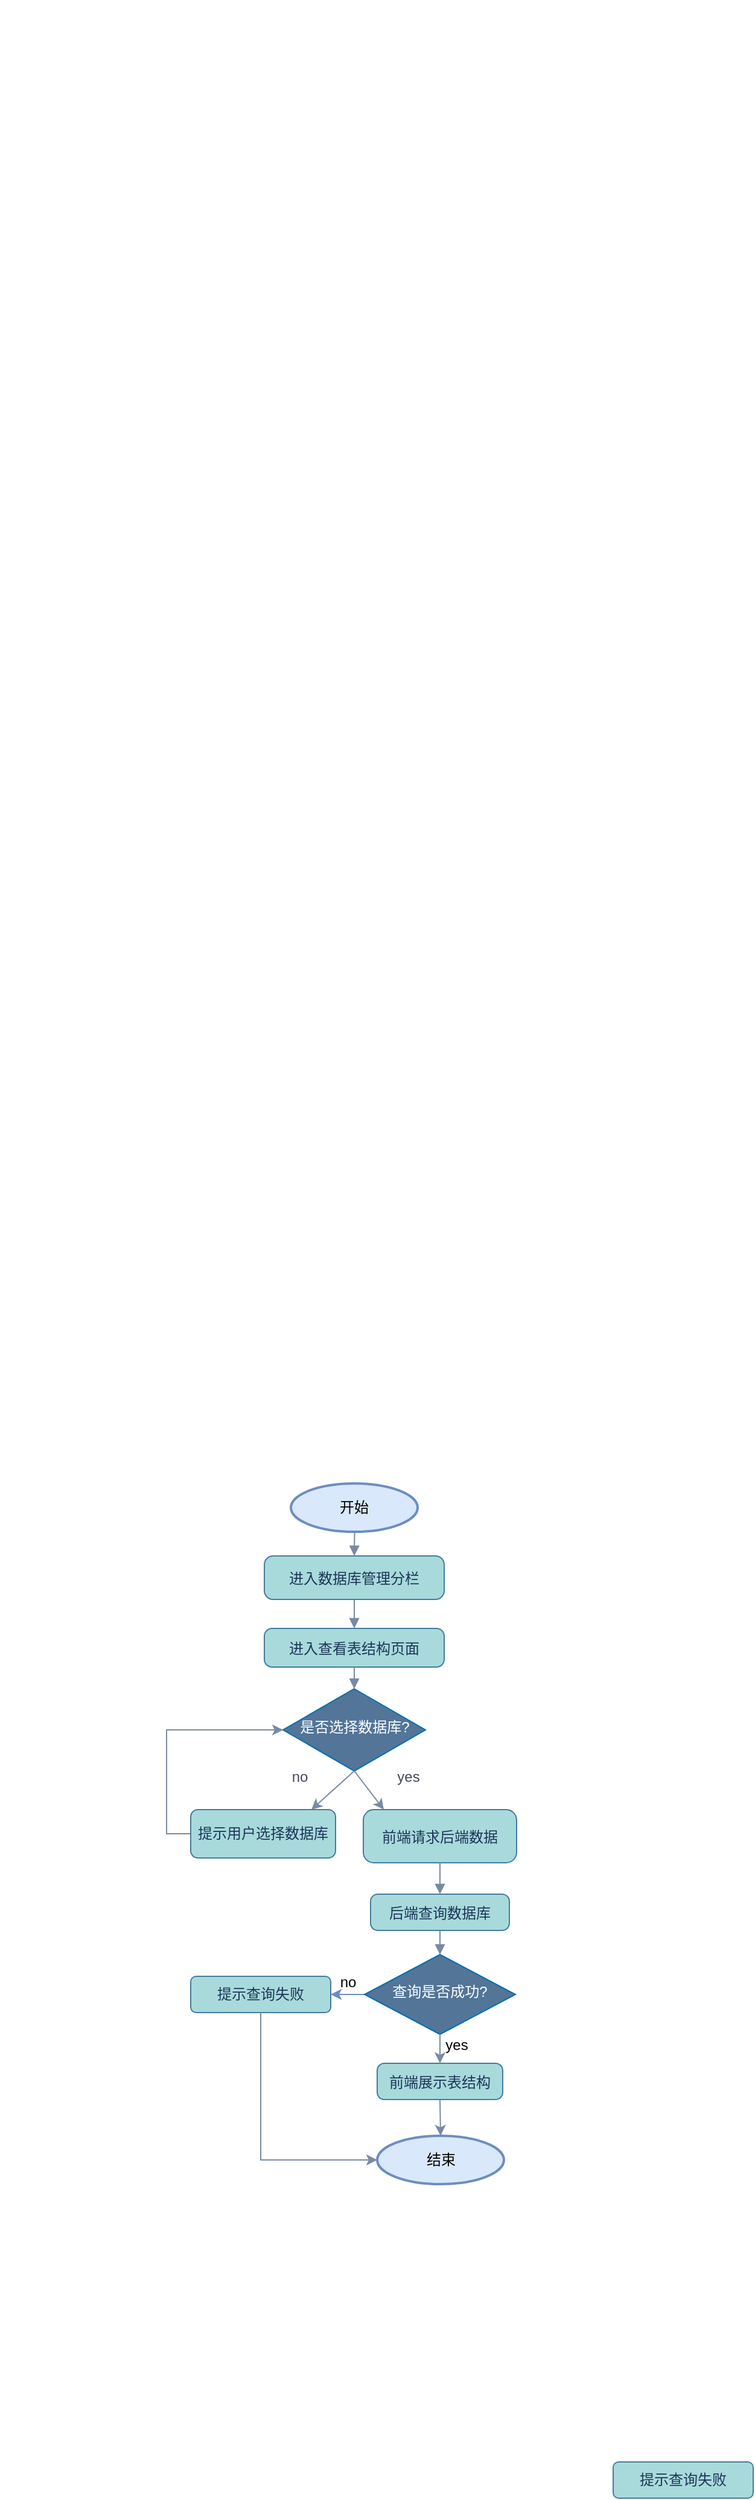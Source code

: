 <mxfile version="26.2.1">
  <diagram name="第 1 页" id="5jYpzlWKnVkxn2_NL3Rs">
    <mxGraphModel dx="119395" dy="98901" grid="1" gridSize="10" guides="1" tooltips="1" connect="1" arrows="1" fold="1" page="1" pageScale="1" pageWidth="827" pageHeight="1169" math="0" shadow="0" adaptiveColors="auto">
      <root>
        <mxCell id="0" />
        <mxCell id="1" parent="0" />
        <mxCell id="6RRrWqq5OotgPy2Kbosw-12" style="labelBackgroundColor=none;fontColor=default;strokeColor=#788AA3;" parent="1" edge="1" />
        <mxCell id="6RRrWqq5OotgPy2Kbosw-13" style="labelBackgroundColor=none;fontColor=default;strokeColor=#788AA3;" parent="1" edge="1" />
        <mxCell id="6RRrWqq5OotgPy2Kbosw-14" style="labelBackgroundColor=none;fontColor=default;strokeColor=#788AA3;" parent="1" edge="1" />
        <mxCell id="6RRrWqq5OotgPy2Kbosw-15" style="labelBackgroundColor=none;fontColor=default;strokeColor=#788AA3;" parent="1" edge="1" />
        <mxCell id="6RRrWqq5OotgPy2Kbosw-16" style="labelBackgroundColor=none;fontColor=default;strokeColor=#788AA3;" parent="1" edge="1" />
        <mxCell id="6RRrWqq5OotgPy2Kbosw-17" style="labelBackgroundColor=none;fontColor=default;strokeColor=#788AA3;" parent="1" edge="1" />
        <mxCell id="6RRrWqq5OotgPy2Kbosw-18" style="labelBackgroundColor=none;fontColor=default;strokeColor=#788AA3;" parent="1" edge="1" />
        <mxCell id="6RRrWqq5OotgPy2Kbosw-19" style="labelBackgroundColor=none;fontColor=default;strokeColor=#788AA3;" parent="1" edge="1" />
        <mxCell id="6RRrWqq5OotgPy2Kbosw-20" style="labelBackgroundColor=none;fontColor=default;strokeColor=#788AA3;" parent="1" edge="1" />
        <mxCell id="6RRrWqq5OotgPy2Kbosw-21" style="labelBackgroundColor=none;fontColor=default;strokeColor=#788AA3;" parent="1" edge="1" />
        <mxCell id="6RRrWqq5OotgPy2Kbosw-22" style="labelBackgroundColor=none;fontColor=default;strokeColor=#788AA3;" parent="1" edge="1" />
        <mxCell id="6RRrWqq5OotgPy2Kbosw-23" style="labelBackgroundColor=none;fontColor=default;strokeColor=#788AA3;" parent="1" edge="1" />
        <mxCell id="6RRrWqq5OotgPy2Kbosw-35" style="labelBackgroundColor=none;fontColor=default;strokeColor=#788AA3;" parent="1" edge="1" />
        <mxCell id="6RRrWqq5OotgPy2Kbosw-36" style="labelBackgroundColor=none;fontColor=default;strokeColor=#788AA3;" parent="1" edge="1" />
        <mxCell id="6RRrWqq5OotgPy2Kbosw-37" style="labelBackgroundColor=none;fontColor=default;strokeColor=#788AA3;" parent="1" edge="1" />
        <mxCell id="6RRrWqq5OotgPy2Kbosw-38" style="labelBackgroundColor=none;fontColor=default;strokeColor=#788AA3;" parent="1" edge="1" />
        <mxCell id="6RRrWqq5OotgPy2Kbosw-39" style="labelBackgroundColor=none;fontColor=default;strokeColor=#788AA3;" parent="1" edge="1" />
        <mxCell id="6RRrWqq5OotgPy2Kbosw-40" style="labelBackgroundColor=none;fontColor=default;strokeColor=#788AA3;" parent="1" edge="1" />
        <mxCell id="6RRrWqq5OotgPy2Kbosw-41" style="labelBackgroundColor=none;fontColor=default;strokeColor=#788AA3;" parent="1" edge="1" />
        <mxCell id="6RRrWqq5OotgPy2Kbosw-42" style="labelBackgroundColor=none;fontColor=default;strokeColor=#788AA3;" parent="1" edge="1" />
        <mxCell id="6RRrWqq5OotgPy2Kbosw-43" style="labelBackgroundColor=none;fontColor=default;strokeColor=#788AA3;" parent="1" edge="1" />
        <mxCell id="6RRrWqq5OotgPy2Kbosw-44" style="labelBackgroundColor=none;fontColor=default;strokeColor=#788AA3;" parent="1" edge="1" />
        <mxCell id="6RRrWqq5OotgPy2Kbosw-45" style="labelBackgroundColor=none;fontColor=default;strokeColor=#788AA3;" parent="1" edge="1" />
        <mxCell id="6RRrWqq5OotgPy2Kbosw-46" style="labelBackgroundColor=none;fontColor=default;strokeColor=#788AA3;" parent="1" edge="1" />
        <mxCell id="6RRrWqq5OotgPy2Kbosw-61" value="进入数据库管理分栏" style="rounded=1;arcSize=20;strokeWidth=1;labelBackgroundColor=none;fillColor=#A8DADC;strokeColor=#457B9D;fontColor=#1D3557;shadow=0;glass=0;align=center;verticalAlign=middle;fontFamily=Helvetica;fontSize=12;" parent="1" vertex="1">
          <mxGeometry x="211" y="1280" width="149" height="36" as="geometry" />
        </mxCell>
        <mxCell id="6RRrWqq5OotgPy2Kbosw-62" value="进入查看表结构页面" style="rounded=1;arcSize=20;strokeWidth=1;labelBackgroundColor=none;fillColor=#A8DADC;strokeColor=#457B9D;fontColor=#1D3557;shadow=0;glass=0;align=center;verticalAlign=middle;fontFamily=Helvetica;fontSize=12;" parent="1" vertex="1">
          <mxGeometry x="211" y="1340" width="149" height="32" as="geometry" />
        </mxCell>
        <mxCell id="6RRrWqq5OotgPy2Kbosw-63" value="是否选择数据库?" style="rhombus;strokeWidth=1;whiteSpace=wrap;labelBackgroundColor=none;fillColor=light-dark(#527598, #2566a8);strokeColor=#006EAF;fontColor=#ffffff;shadow=0;align=center;verticalAlign=middle;spacingTop=-4;spacing=6;fontFamily=Helvetica;fontSize=12;" parent="1" vertex="1">
          <mxGeometry x="226.5" y="1390" width="118" height="68" as="geometry" />
        </mxCell>
        <mxCell id="6RRrWqq5OotgPy2Kbosw-84" style="edgeStyle=orthogonalEdgeStyle;rounded=0;orthogonalLoop=1;jettySize=auto;html=1;exitX=0;exitY=0.5;exitDx=0;exitDy=0;entryX=0;entryY=0.5;entryDx=0;entryDy=0;labelBackgroundColor=none;fontColor=default;strokeColor=#788AA3;" parent="1" source="6RRrWqq5OotgPy2Kbosw-64" target="6RRrWqq5OotgPy2Kbosw-63" edge="1">
          <mxGeometry relative="1" as="geometry" />
        </mxCell>
        <mxCell id="6RRrWqq5OotgPy2Kbosw-64" value="提示用户选择数据库" style="whiteSpace=wrap;strokeWidth=1;labelBackgroundColor=none;fillColor=#A8DADC;strokeColor=#457B9D;fontColor=#1D3557;rounded=1;shadow=0;glass=0;align=center;verticalAlign=middle;fontFamily=Helvetica;fontSize=12;" parent="1" vertex="1">
          <mxGeometry x="150" y="1490" width="120" height="40" as="geometry" />
        </mxCell>
        <mxCell id="6RRrWqq5OotgPy2Kbosw-65" value="前端请求后端数据" style="rounded=1;arcSize=20;strokeWidth=1;labelBackgroundColor=none;fillColor=#A8DADC;strokeColor=#457B9D;fontColor=#1D3557;shadow=0;glass=0;align=center;verticalAlign=middle;fontFamily=Helvetica;fontSize=12;" parent="1" vertex="1">
          <mxGeometry x="293" y="1490" width="127" height="44" as="geometry" />
        </mxCell>
        <mxCell id="6RRrWqq5OotgPy2Kbosw-66" value="后端查询数据库" style="rounded=1;arcSize=20;strokeWidth=1;labelBackgroundColor=none;fillColor=#A8DADC;strokeColor=#457B9D;fontColor=#1D3557;shadow=0;glass=0;align=center;verticalAlign=middle;fontFamily=Helvetica;fontSize=12;" parent="1" vertex="1">
          <mxGeometry x="299" y="1560" width="115" height="30" as="geometry" />
        </mxCell>
        <mxCell id="DYMHffVStmV1VNd8eyx--11" style="edgeStyle=orthogonalEdgeStyle;rounded=0;orthogonalLoop=1;jettySize=auto;html=1;exitX=0;exitY=0.5;exitDx=0;exitDy=0;fillColor=#dae8fc;strokeColor=#6c8ebf;entryX=1;entryY=0.5;entryDx=0;entryDy=0;" edge="1" parent="1" source="6RRrWqq5OotgPy2Kbosw-67" target="6RRrWqq5OotgPy2Kbosw-68">
          <mxGeometry relative="1" as="geometry">
            <mxPoint x="260" y="1683" as="targetPoint" />
          </mxGeometry>
        </mxCell>
        <mxCell id="6RRrWqq5OotgPy2Kbosw-67" value="查询是否成功?" style="rhombus;strokeWidth=1;whiteSpace=wrap;labelBackgroundColor=none;fillColor=light-dark(#527598, #2566a8);strokeColor=#006EAF;fontColor=#ffffff;shadow=0;align=center;verticalAlign=middle;spacingTop=-4;spacing=6;fontFamily=Helvetica;fontSize=12;" parent="1" vertex="1">
          <mxGeometry x="294" y="1610" width="125" height="66" as="geometry" />
        </mxCell>
        <mxCell id="6RRrWqq5OotgPy2Kbosw-68" value="提示查询失败" style="whiteSpace=wrap;strokeWidth=1;labelBackgroundColor=none;fillColor=#A8DADC;strokeColor=#457B9D;fontColor=#1D3557;rounded=1;shadow=0;glass=0;align=center;verticalAlign=middle;fontFamily=Helvetica;fontSize=12;" parent="1" vertex="1">
          <mxGeometry x="150" y="1628" width="116" height="30" as="geometry" />
        </mxCell>
        <mxCell id="6RRrWqq5OotgPy2Kbosw-69" value="前端展示表结构" style="rounded=1;arcSize=20;strokeWidth=1;labelBackgroundColor=none;fillColor=#A8DADC;strokeColor=#457B9D;fontColor=#1D3557;shadow=0;glass=0;align=center;verticalAlign=middle;fontFamily=Helvetica;fontSize=12;" parent="1" vertex="1">
          <mxGeometry x="304.5" y="1700" width="104" height="30" as="geometry" />
        </mxCell>
        <mxCell id="6RRrWqq5OotgPy2Kbosw-71" value="" style="curved=1;startArrow=none;endArrow=block;entryX=0.5;entryY=0;rounded=0;labelBackgroundColor=none;fontColor=default;strokeColor=#788AA3;" parent="1" target="6RRrWqq5OotgPy2Kbosw-61" edge="1">
          <mxGeometry relative="1" as="geometry">
            <Array as="points" />
            <mxPoint x="286" y="1240" as="sourcePoint" />
          </mxGeometry>
        </mxCell>
        <mxCell id="6RRrWqq5OotgPy2Kbosw-72" value="" style="curved=1;startArrow=none;endArrow=block;exitX=0.5;exitY=1;entryX=0.5;entryY=0;rounded=0;labelBackgroundColor=none;fontColor=default;strokeColor=#788AA3;" parent="1" source="6RRrWqq5OotgPy2Kbosw-61" target="6RRrWqq5OotgPy2Kbosw-62" edge="1">
          <mxGeometry relative="1" as="geometry">
            <Array as="points" />
          </mxGeometry>
        </mxCell>
        <mxCell id="6RRrWqq5OotgPy2Kbosw-73" value="" style="curved=1;startArrow=none;endArrow=block;exitX=0.5;exitY=1;entryX=0.5;entryY=0;rounded=0;labelBackgroundColor=none;fontColor=default;strokeColor=#788AA3;" parent="1" source="6RRrWqq5OotgPy2Kbosw-62" target="6RRrWqq5OotgPy2Kbosw-63" edge="1">
          <mxGeometry relative="1" as="geometry">
            <Array as="points" />
          </mxGeometry>
        </mxCell>
        <mxCell id="6RRrWqq5OotgPy2Kbosw-76" value="" style="curved=1;startArrow=none;endArrow=block;exitX=0.5;exitY=1.01;entryX=0.5;entryY=0.01;rounded=0;labelBackgroundColor=none;fontColor=default;strokeColor=#788AA3;" parent="1" source="6RRrWqq5OotgPy2Kbosw-65" target="6RRrWqq5OotgPy2Kbosw-66" edge="1">
          <mxGeometry relative="1" as="geometry">
            <Array as="points" />
          </mxGeometry>
        </mxCell>
        <mxCell id="6RRrWqq5OotgPy2Kbosw-77" value="" style="curved=1;startArrow=none;endArrow=block;exitX=0.5;exitY=1.01;entryX=0.5;entryY=0;rounded=0;labelBackgroundColor=none;fontColor=default;strokeColor=#788AA3;" parent="1" source="6RRrWqq5OotgPy2Kbosw-66" target="6RRrWqq5OotgPy2Kbosw-67" edge="1">
          <mxGeometry relative="1" as="geometry">
            <Array as="points" />
          </mxGeometry>
        </mxCell>
        <mxCell id="6RRrWqq5OotgPy2Kbosw-93" value="" style="endArrow=classic;html=1;rounded=0;strokeColor=#788AA3;fontColor=#46495D;fillColor=#B2C9AB;exitX=0.5;exitY=1;exitDx=0;exitDy=0;entryX=0.5;entryY=0;entryDx=0;entryDy=0;" parent="1" source="6RRrWqq5OotgPy2Kbosw-67" target="6RRrWqq5OotgPy2Kbosw-69" edge="1">
          <mxGeometry width="50" height="50" relative="1" as="geometry">
            <mxPoint x="550" y="1700" as="sourcePoint" />
            <mxPoint x="520" y="1750" as="targetPoint" />
          </mxGeometry>
        </mxCell>
        <mxCell id="6RRrWqq5OotgPy2Kbosw-96" value="" style="endArrow=classic;html=1;rounded=0;strokeColor=#788AA3;fontColor=#46495D;fillColor=#B2C9AB;exitX=0.5;exitY=1;exitDx=0;exitDy=0;" parent="1" source="6RRrWqq5OotgPy2Kbosw-63" edge="1">
          <mxGeometry width="50" height="50" relative="1" as="geometry">
            <mxPoint x="260" y="1450" as="sourcePoint" />
            <mxPoint x="250" y="1490" as="targetPoint" />
          </mxGeometry>
        </mxCell>
        <mxCell id="6RRrWqq5OotgPy2Kbosw-97" value="" style="endArrow=classic;html=1;rounded=0;strokeColor=#788AA3;fontColor=#46495D;fillColor=#B2C9AB;exitX=0.5;exitY=1;exitDx=0;exitDy=0;" parent="1" source="6RRrWqq5OotgPy2Kbosw-63" edge="1">
          <mxGeometry width="50" height="50" relative="1" as="geometry">
            <mxPoint x="270" y="1460" as="sourcePoint" />
            <mxPoint x="310" y="1490" as="targetPoint" />
          </mxGeometry>
        </mxCell>
        <mxCell id="6RRrWqq5OotgPy2Kbosw-99" value="" style="endArrow=classic;html=1;rounded=0;strokeColor=#788AA3;fontColor=#46495D;fillColor=#B2C9AB;exitX=0.5;exitY=1;exitDx=0;exitDy=0;" parent="1" source="6RRrWqq5OotgPy2Kbosw-69" edge="1">
          <mxGeometry width="50" height="50" relative="1" as="geometry">
            <mxPoint x="570" y="1720" as="sourcePoint" />
            <mxPoint x="357" y="1760" as="targetPoint" />
          </mxGeometry>
        </mxCell>
        <mxCell id="6RRrWqq5OotgPy2Kbosw-102" value="no" style="text;html=1;align=center;verticalAlign=middle;resizable=0;points=[];autosize=1;strokeColor=none;fillColor=none;fontColor=#46495D;" parent="1" vertex="1">
          <mxGeometry x="220" y="1448" width="40" height="30" as="geometry" />
        </mxCell>
        <mxCell id="6RRrWqq5OotgPy2Kbosw-103" value="yes" style="text;html=1;align=center;verticalAlign=middle;resizable=0;points=[];autosize=1;strokeColor=none;fillColor=none;fontColor=#46495D;" parent="1" vertex="1">
          <mxGeometry x="310" y="1448" width="40" height="30" as="geometry" />
        </mxCell>
        <mxCell id="DYMHffVStmV1VNd8eyx--5" value="开始" style="strokeWidth=2;html=1;shape=mxgraph.flowchart.start_2;whiteSpace=wrap;labelBackgroundColor=none;fillColor=#dae8fc;strokeColor=#6c8ebf;" vertex="1" parent="1">
          <mxGeometry x="233" y="1220" width="105" height="40" as="geometry" />
        </mxCell>
        <mxCell id="DYMHffVStmV1VNd8eyx--9" value="提示查询失败" style="whiteSpace=wrap;strokeWidth=1;labelBackgroundColor=none;fillColor=#A8DADC;strokeColor=#457B9D;fontColor=#1D3557;rounded=1;shadow=0;glass=0;align=center;verticalAlign=middle;fontFamily=Helvetica;fontSize=12;" vertex="1" parent="1">
          <mxGeometry x="500" y="2030" width="116" height="30" as="geometry" />
        </mxCell>
        <mxCell id="DYMHffVStmV1VNd8eyx--10" value="结束" style="strokeWidth=2;html=1;shape=mxgraph.flowchart.start_2;whiteSpace=wrap;labelBackgroundColor=none;fillColor=#dae8fc;strokeColor=#6c8ebf;" vertex="1" parent="1">
          <mxGeometry x="304.5" y="1760" width="105" height="40" as="geometry" />
        </mxCell>
        <mxCell id="DYMHffVStmV1VNd8eyx--14" value="yes" style="text;html=1;align=center;verticalAlign=middle;resizable=0;points=[];autosize=1;strokeColor=none;fillColor=none;" vertex="1" parent="1">
          <mxGeometry x="350" y="1670" width="40" height="30" as="geometry" />
        </mxCell>
        <mxCell id="DYMHffVStmV1VNd8eyx--15" value="no" style="text;html=1;align=center;verticalAlign=middle;resizable=0;points=[];autosize=1;strokeColor=none;fillColor=none;" vertex="1" parent="1">
          <mxGeometry x="260" y="1618" width="40" height="30" as="geometry" />
        </mxCell>
        <mxCell id="DYMHffVStmV1VNd8eyx--17" style="edgeStyle=orthogonalEdgeStyle;rounded=0;orthogonalLoop=1;jettySize=auto;html=1;exitX=0.5;exitY=1;exitDx=0;exitDy=0;entryX=0;entryY=0.5;entryDx=0;entryDy=0;entryPerimeter=0;fillColor=#dae8fc;strokeColor=#788AA3;align=center;verticalAlign=middle;fontFamily=Helvetica;fontSize=11;fontColor=default;labelBackgroundColor=none;endArrow=classic;" edge="1" parent="1" source="6RRrWqq5OotgPy2Kbosw-68" target="DYMHffVStmV1VNd8eyx--10">
          <mxGeometry relative="1" as="geometry" />
        </mxCell>
      </root>
    </mxGraphModel>
  </diagram>
</mxfile>
